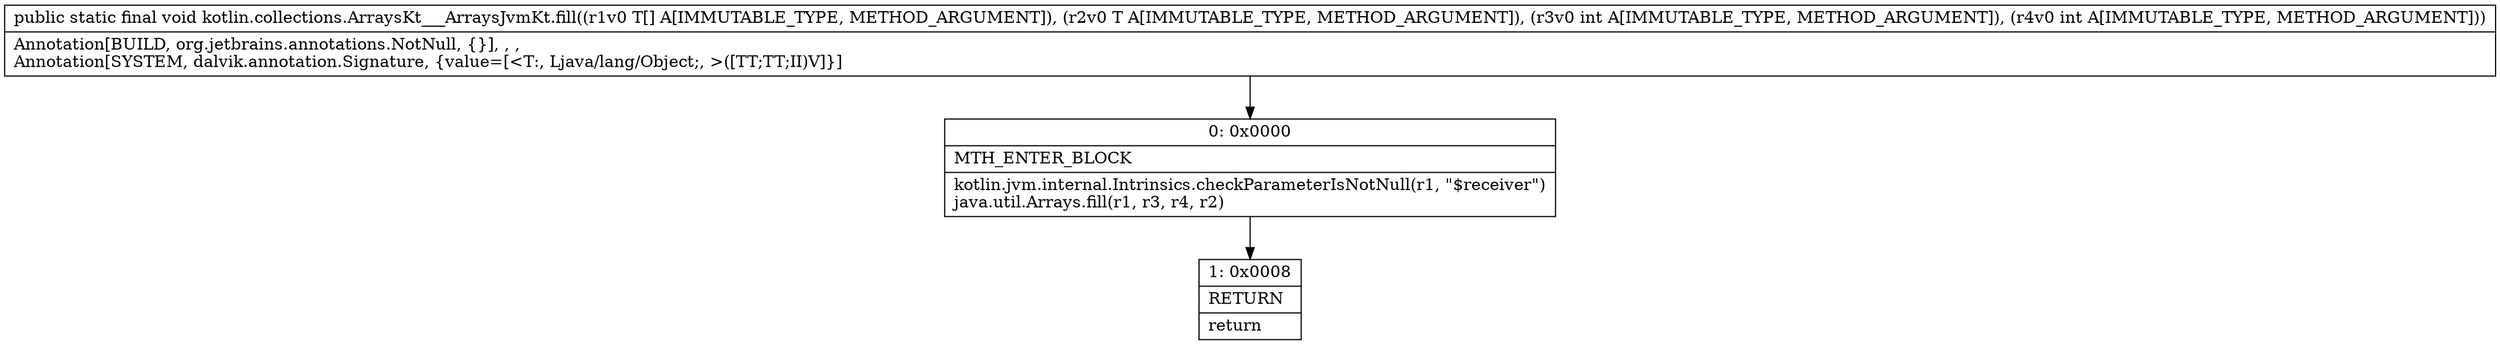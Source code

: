 digraph "CFG forkotlin.collections.ArraysKt___ArraysJvmKt.fill([Ljava\/lang\/Object;Ljava\/lang\/Object;II)V" {
Node_0 [shape=record,label="{0\:\ 0x0000|MTH_ENTER_BLOCK\l|kotlin.jvm.internal.Intrinsics.checkParameterIsNotNull(r1, \"$receiver\")\ljava.util.Arrays.fill(r1, r3, r4, r2)\l}"];
Node_1 [shape=record,label="{1\:\ 0x0008|RETURN\l|return\l}"];
MethodNode[shape=record,label="{public static final void kotlin.collections.ArraysKt___ArraysJvmKt.fill((r1v0 T[] A[IMMUTABLE_TYPE, METHOD_ARGUMENT]), (r2v0 T A[IMMUTABLE_TYPE, METHOD_ARGUMENT]), (r3v0 int A[IMMUTABLE_TYPE, METHOD_ARGUMENT]), (r4v0 int A[IMMUTABLE_TYPE, METHOD_ARGUMENT]))  | Annotation[BUILD, org.jetbrains.annotations.NotNull, \{\}], , , \lAnnotation[SYSTEM, dalvik.annotation.Signature, \{value=[\<T:, Ljava\/lang\/Object;, \>([TT;TT;II)V]\}]\l}"];
MethodNode -> Node_0;
Node_0 -> Node_1;
}

